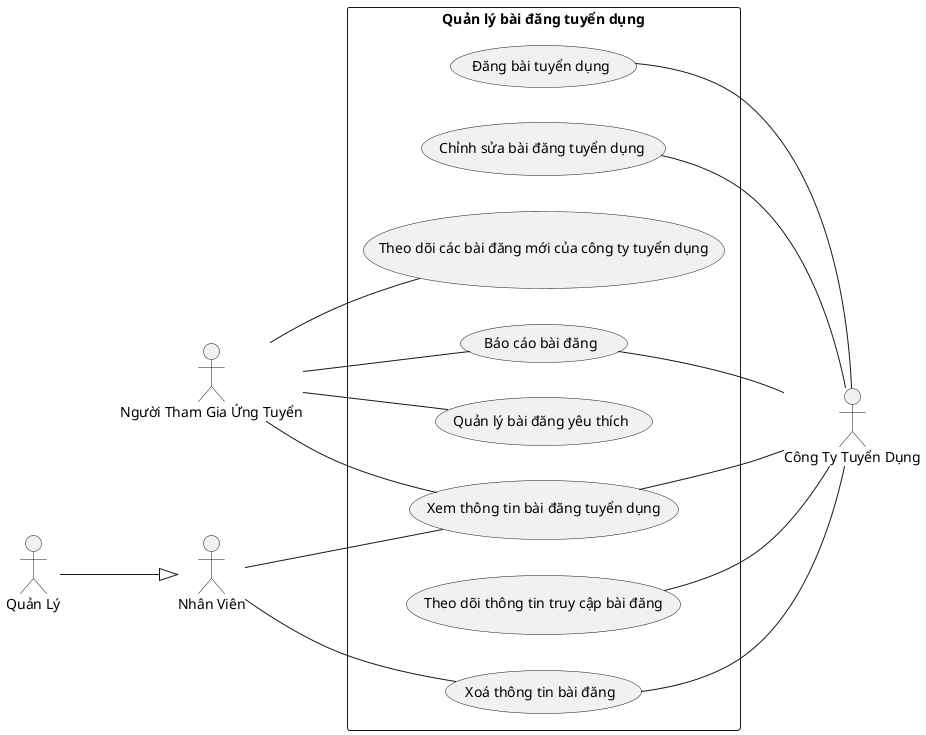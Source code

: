 @startuml
left to right direction
actor NhanVien as "Nhân Viên"
actor QuanLy as "Quản Lý"
actor NguoiThamGiaUngTuyen as "Người Tham Gia Ứng Tuyển"
actor CongTyTuyenDung as "Công Ty Tuyển Dụng"
QuanLy --^ NhanVien
rectangle "Quản lý bài đăng tuyển dụng"{
    (Đăng bài tuyển dụng) -- CongTyTuyenDung 
    (Chỉnh sửa bài đăng tuyển dụng) -- CongTyTuyenDung  
    NguoiThamGiaUngTuyen -- (Xem thông tin bài đăng tuyển dụng)
    NhanVien -- (Xem thông tin bài đăng tuyển dụng)
    (Xem thông tin bài đăng tuyển dụng) -- CongTyTuyenDung
    (Xoá thông tin bài đăng) -- CongTyTuyenDung
    NhanVien -- (Xoá thông tin bài đăng)
    NguoiThamGiaUngTuyen -- (Quản lý bài đăng yêu thích)
    NguoiThamGiaUngTuyen -- (Theo dõi các bài đăng mới của công ty tuyển dụng)
    CongTyTuyenDung -- (Theo dõi thông tin truy cập bài đăng)
    (Báo cáo bài đăng) -- CongTyTuyenDung
    NguoiThamGiaUngTuyen -- (Báo cáo bài đăng)
}
@enduml